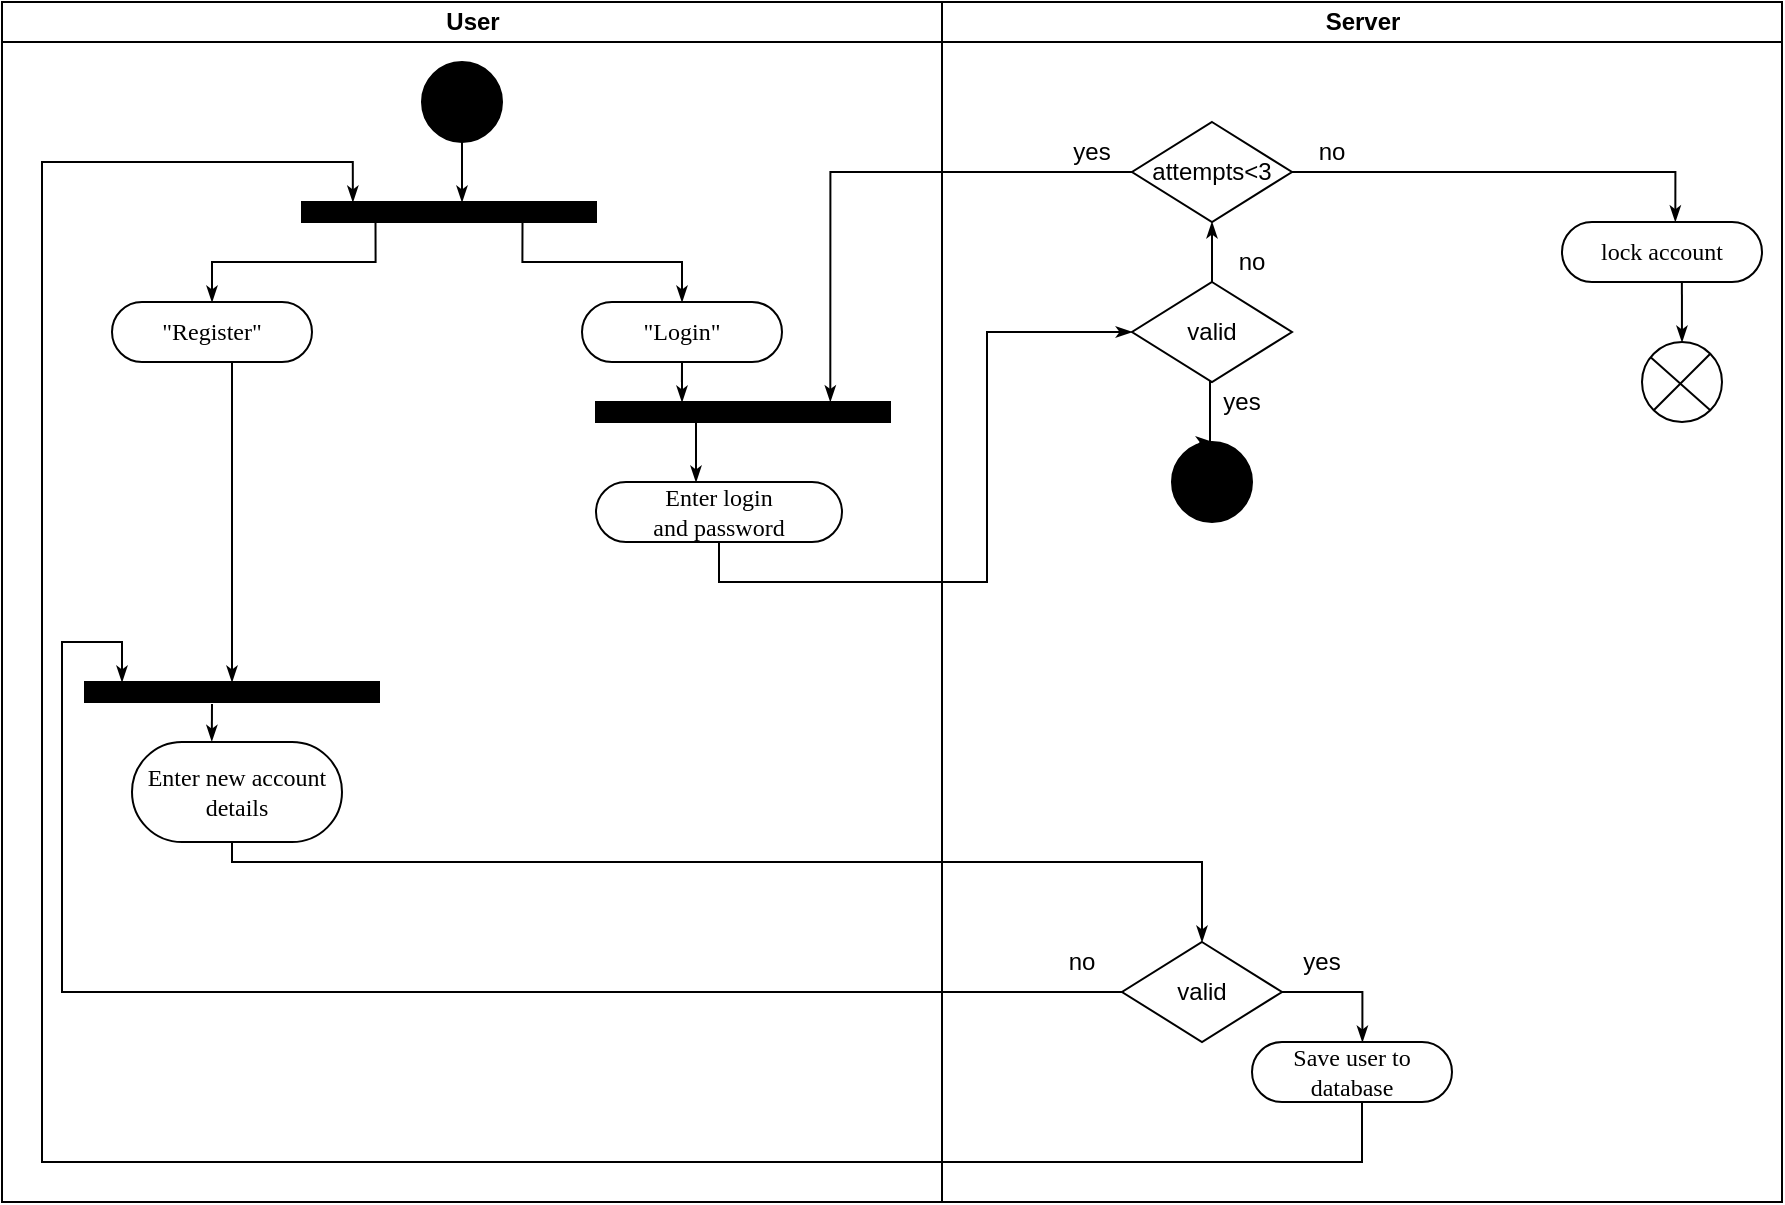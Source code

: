 <mxfile version="10.7.5" type="device"><diagram id="UcvaIlk8A__MW5RaQfrQ" name="Page-1"><mxGraphModel dx="1140" dy="751" grid="1" gridSize="10" guides="1" tooltips="1" connect="1" arrows="1" fold="1" page="1" pageScale="1" pageWidth="1654" pageHeight="1169" math="0" shadow="0"><root><mxCell id="0"/><mxCell id="1" parent="0"/><mxCell id="KOydyeV2GAgsUiJi9Z3X-1" value="User" style="swimlane;html=1;startSize=20;" parent="1" vertex="1"><mxGeometry x="40" y="40" width="470" height="600" as="geometry"/></mxCell><mxCell id="KOydyeV2GAgsUiJi9Z3X-2" style="edgeStyle=orthogonalEdgeStyle;rounded=0;html=1;labelBackgroundColor=none;startArrow=none;startFill=0;startSize=5;endArrow=classicThin;endFill=1;endSize=5;jettySize=auto;orthogonalLoop=1;strokeColor=#000000;strokeWidth=1;fontFamily=Verdana;fontSize=12;fontColor=#000000;" parent="KOydyeV2GAgsUiJi9Z3X-1" source="KOydyeV2GAgsUiJi9Z3X-3" edge="1"><mxGeometry relative="1" as="geometry"><mxPoint x="230" y="100" as="targetPoint"/></mxGeometry></mxCell><mxCell id="KOydyeV2GAgsUiJi9Z3X-3" value="" style="ellipse;whiteSpace=wrap;html=1;rounded=0;shadow=0;comic=0;labelBackgroundColor=none;strokeColor=#000000;strokeWidth=1;fillColor=#000000;fontFamily=Verdana;fontSize=12;fontColor=#000000;align=center;" parent="KOydyeV2GAgsUiJi9Z3X-1" vertex="1"><mxGeometry x="210" y="30" width="40" height="40" as="geometry"/></mxCell><mxCell id="KOydyeV2GAgsUiJi9Z3X-4" value="" style="whiteSpace=wrap;html=1;rounded=0;shadow=0;comic=0;labelBackgroundColor=none;strokeColor=#000000;strokeWidth=1;fillColor=#000000;fontFamily=Verdana;fontSize=12;fontColor=#000000;align=center;rotation=0;" parent="KOydyeV2GAgsUiJi9Z3X-1" vertex="1"><mxGeometry x="150" y="100" width="147" height="10" as="geometry"/></mxCell><mxCell id="KOydyeV2GAgsUiJi9Z3X-5" style="edgeStyle=orthogonalEdgeStyle;rounded=0;html=1;exitX=0.75;exitY=1;labelBackgroundColor=none;startArrow=none;startFill=0;startSize=5;endArrow=classicThin;endFill=1;endSize=5;jettySize=auto;orthogonalLoop=1;strokeColor=#000000;strokeWidth=1;fontFamily=Verdana;fontSize=12;fontColor=#000000;entryX=0.5;entryY=0;entryDx=0;entryDy=0;" parent="KOydyeV2GAgsUiJi9Z3X-1" source="KOydyeV2GAgsUiJi9Z3X-4" target="KOydyeV2GAgsUiJi9Z3X-6" edge="1"><mxGeometry relative="1" as="geometry"><Array as="points"><mxPoint x="260" y="130"/><mxPoint x="340" y="130"/></Array><mxPoint x="340" y="140" as="targetPoint"/></mxGeometry></mxCell><mxCell id="KOydyeV2GAgsUiJi9Z3X-6" value="&quot;Login&quot;" style="rounded=1;whiteSpace=wrap;html=1;shadow=0;comic=0;labelBackgroundColor=none;strokeColor=#000000;strokeWidth=1;fillColor=#ffffff;fontFamily=Verdana;fontSize=12;fontColor=#000000;align=center;arcSize=50;" parent="KOydyeV2GAgsUiJi9Z3X-1" vertex="1"><mxGeometry x="290" y="150" width="100" height="30" as="geometry"/></mxCell><mxCell id="KOydyeV2GAgsUiJi9Z3X-7" value="&quot;Register&quot;" style="rounded=1;whiteSpace=wrap;html=1;shadow=0;comic=0;labelBackgroundColor=none;strokeColor=#000000;strokeWidth=1;fillColor=#ffffff;fontFamily=Verdana;fontSize=12;fontColor=#000000;align=center;arcSize=50;" parent="KOydyeV2GAgsUiJi9Z3X-1" vertex="1"><mxGeometry x="55" y="150" width="100" height="30" as="geometry"/></mxCell><mxCell id="KOydyeV2GAgsUiJi9Z3X-8" style="edgeStyle=orthogonalEdgeStyle;rounded=0;html=1;exitX=0.25;exitY=1;entryX=0.5;entryY=0;labelBackgroundColor=none;startArrow=none;startFill=0;startSize=5;endArrow=classicThin;endFill=1;endSize=5;jettySize=auto;orthogonalLoop=1;strokeColor=#000000;strokeWidth=1;fontFamily=Verdana;fontSize=12;fontColor=#000000;" parent="KOydyeV2GAgsUiJi9Z3X-1" source="KOydyeV2GAgsUiJi9Z3X-4" target="KOydyeV2GAgsUiJi9Z3X-7" edge="1"><mxGeometry relative="1" as="geometry"><Array as="points"><mxPoint x="187" y="130"/><mxPoint x="105" y="130"/></Array></mxGeometry></mxCell><mxCell id="KOydyeV2GAgsUiJi9Z3X-9" value="&lt;div&gt;Enter login&lt;/div&gt;&lt;div&gt;and password&lt;br&gt;&lt;/div&gt;" style="rounded=1;whiteSpace=wrap;html=1;shadow=0;comic=0;labelBackgroundColor=none;strokeColor=#000000;strokeWidth=1;fillColor=#ffffff;fontFamily=Verdana;fontSize=12;fontColor=#000000;align=center;arcSize=50;" parent="KOydyeV2GAgsUiJi9Z3X-1" vertex="1"><mxGeometry x="297" y="240" width="123" height="30" as="geometry"/></mxCell><mxCell id="KOydyeV2GAgsUiJi9Z3X-10" style="edgeStyle=orthogonalEdgeStyle;rounded=0;html=1;labelBackgroundColor=none;startArrow=none;startFill=0;startSize=5;endArrow=classicThin;endFill=1;endSize=5;jettySize=auto;orthogonalLoop=1;strokeColor=#000000;strokeWidth=1;fontFamily=Verdana;fontSize=12;fontColor=#000000;" parent="KOydyeV2GAgsUiJi9Z3X-1" edge="1"><mxGeometry relative="1" as="geometry"><mxPoint x="347" y="240" as="targetPoint"/><mxPoint x="347" y="220" as="sourcePoint"/><Array as="points"><mxPoint x="347" y="210"/><mxPoint x="347" y="210"/></Array></mxGeometry></mxCell><mxCell id="KOydyeV2GAgsUiJi9Z3X-11" value="" style="whiteSpace=wrap;html=1;rounded=0;shadow=0;comic=0;labelBackgroundColor=none;strokeColor=#000000;strokeWidth=1;fillColor=#000000;fontFamily=Verdana;fontSize=12;fontColor=#000000;align=center;rotation=0;" parent="KOydyeV2GAgsUiJi9Z3X-1" vertex="1"><mxGeometry x="297" y="200" width="147" height="10" as="geometry"/></mxCell><mxCell id="KOydyeV2GAgsUiJi9Z3X-12" style="edgeStyle=orthogonalEdgeStyle;rounded=0;html=1;labelBackgroundColor=none;startArrow=none;startFill=0;startSize=5;endArrow=classicThin;endFill=1;endSize=5;jettySize=auto;orthogonalLoop=1;strokeColor=#000000;strokeWidth=1;fontFamily=Verdana;fontSize=12;fontColor=#000000;" parent="KOydyeV2GAgsUiJi9Z3X-1" edge="1"><mxGeometry relative="1" as="geometry"><mxPoint x="340" y="200" as="targetPoint"/><mxPoint x="339.961" y="190.019" as="sourcePoint"/><Array as="points"><mxPoint x="340" y="180"/><mxPoint x="340" y="180"/></Array></mxGeometry></mxCell><mxCell id="KOydyeV2GAgsUiJi9Z3X-13" value="Enter new account details" style="rounded=1;whiteSpace=wrap;html=1;shadow=0;comic=0;labelBackgroundColor=none;strokeColor=#000000;strokeWidth=1;fillColor=#ffffff;fontFamily=Verdana;fontSize=12;fontColor=#000000;align=center;arcSize=50;" parent="KOydyeV2GAgsUiJi9Z3X-1" vertex="1"><mxGeometry x="65" y="370" width="105" height="50" as="geometry"/></mxCell><mxCell id="KOydyeV2GAgsUiJi9Z3X-14" value="" style="whiteSpace=wrap;html=1;rounded=0;shadow=0;comic=0;labelBackgroundColor=none;strokeColor=#000000;strokeWidth=1;fillColor=#000000;fontFamily=Verdana;fontSize=12;fontColor=#000000;align=center;rotation=0;" parent="KOydyeV2GAgsUiJi9Z3X-1" vertex="1"><mxGeometry x="41.5" y="340" width="147" height="10" as="geometry"/></mxCell><mxCell id="KOydyeV2GAgsUiJi9Z3X-15" style="edgeStyle=orthogonalEdgeStyle;rounded=0;html=1;labelBackgroundColor=none;startArrow=none;startFill=0;startSize=5;endArrow=classicThin;endFill=1;endSize=5;jettySize=auto;orthogonalLoop=1;strokeColor=#000000;strokeWidth=1;fontFamily=Verdana;fontSize=12;fontColor=#000000;exitX=0.233;exitY=1;exitDx=0;exitDy=0;exitPerimeter=0;" parent="KOydyeV2GAgsUiJi9Z3X-1" source="KOydyeV2GAgsUiJi9Z3X-7" edge="1"><mxGeometry relative="1" as="geometry"><mxPoint x="78" y="185" as="sourcePoint"/><mxPoint x="115" y="340" as="targetPoint"/><Array as="points"><mxPoint x="115" y="180"/><mxPoint x="115" y="340"/></Array></mxGeometry></mxCell><mxCell id="KOydyeV2GAgsUiJi9Z3X-16" style="edgeStyle=orthogonalEdgeStyle;rounded=0;html=1;exitX=0;exitY=0.5;labelBackgroundColor=none;startArrow=none;startFill=0;startSize=5;endArrow=classicThin;endFill=1;endSize=5;jettySize=auto;orthogonalLoop=1;strokeColor=#000000;strokeWidth=1;fontFamily=Verdana;fontSize=12;fontColor=#000000;exitDx=0;exitDy=0;" parent="KOydyeV2GAgsUiJi9Z3X-1" source="KOydyeV2GAgsUiJi9Z3X-26" edge="1"><mxGeometry relative="1" as="geometry"><Array as="points"><mxPoint x="30" y="495"/><mxPoint x="30" y="320"/><mxPoint x="60" y="320"/></Array><mxPoint x="411.5" y="470" as="sourcePoint"/><mxPoint x="60" y="340" as="targetPoint"/></mxGeometry></mxCell><mxCell id="KOydyeV2GAgsUiJi9Z3X-17" style="edgeStyle=orthogonalEdgeStyle;rounded=0;html=1;labelBackgroundColor=none;startArrow=none;startFill=0;startSize=5;endArrow=classicThin;endFill=1;endSize=5;jettySize=auto;orthogonalLoop=1;strokeColor=#000000;strokeWidth=1;fontFamily=Verdana;fontSize=12;fontColor=#000000;entryX=0.38;entryY=-0.008;entryDx=0;entryDy=0;entryPerimeter=0;" parent="KOydyeV2GAgsUiJi9Z3X-1" target="KOydyeV2GAgsUiJi9Z3X-13" edge="1"><mxGeometry relative="1" as="geometry"><mxPoint x="105" y="351" as="sourcePoint"/><mxPoint x="125" y="349.833" as="targetPoint"/><Array as="points"/></mxGeometry></mxCell><mxCell id="KOydyeV2GAgsUiJi9Z3X-18" value="Server" style="swimlane;html=1;startSize=20;" parent="1" vertex="1"><mxGeometry x="510" y="40" width="420" height="600" as="geometry"/></mxCell><mxCell id="KOydyeV2GAgsUiJi9Z3X-19" value="valid" style="rhombus;whiteSpace=wrap;html=1;" parent="KOydyeV2GAgsUiJi9Z3X-18" vertex="1"><mxGeometry x="95" y="140" width="80" height="50" as="geometry"/></mxCell><mxCell id="KOydyeV2GAgsUiJi9Z3X-20" value="attempts&amp;lt;3" style="rhombus;whiteSpace=wrap;html=1;" parent="KOydyeV2GAgsUiJi9Z3X-18" vertex="1"><mxGeometry x="95" y="60" width="80" height="50" as="geometry"/></mxCell><mxCell id="KOydyeV2GAgsUiJi9Z3X-21" value="lock account" style="rounded=1;whiteSpace=wrap;html=1;shadow=0;comic=0;labelBackgroundColor=none;strokeColor=#000000;strokeWidth=1;fillColor=#ffffff;fontFamily=Verdana;fontSize=12;fontColor=#000000;align=center;arcSize=50;" parent="KOydyeV2GAgsUiJi9Z3X-18" vertex="1"><mxGeometry x="310" y="110" width="100" height="30" as="geometry"/></mxCell><mxCell id="KOydyeV2GAgsUiJi9Z3X-22" style="edgeStyle=orthogonalEdgeStyle;rounded=0;html=1;entryX=0.25;entryY=0;labelBackgroundColor=none;startArrow=none;startFill=0;startSize=5;endArrow=classicThin;endFill=1;endSize=5;jettySize=auto;orthogonalLoop=1;strokeColor=#000000;strokeWidth=1;fontFamily=Verdana;fontSize=12;fontColor=#000000;exitX=1;exitY=0.5;exitDx=0;exitDy=0;" parent="KOydyeV2GAgsUiJi9Z3X-18" source="KOydyeV2GAgsUiJi9Z3X-20" edge="1"><mxGeometry relative="1" as="geometry"><mxPoint x="320" y="79.857" as="sourcePoint"/><mxPoint x="366.667" y="109.833" as="targetPoint"/><Array as="points"><mxPoint x="367" y="85"/></Array></mxGeometry></mxCell><mxCell id="KOydyeV2GAgsUiJi9Z3X-23" style="edgeStyle=orthogonalEdgeStyle;rounded=0;html=1;labelBackgroundColor=none;startArrow=none;startFill=0;startSize=5;endArrow=classicThin;endFill=1;endSize=5;jettySize=auto;orthogonalLoop=1;strokeColor=#000000;strokeWidth=1;fontFamily=Verdana;fontSize=12;fontColor=#000000;exitX=0.5;exitY=0;exitDx=0;exitDy=0;entryX=0.5;entryY=1;entryDx=0;entryDy=0;" parent="KOydyeV2GAgsUiJi9Z3X-18" source="KOydyeV2GAgsUiJi9Z3X-19" target="KOydyeV2GAgsUiJi9Z3X-20" edge="1"><mxGeometry relative="1" as="geometry"><mxPoint x="190" y="94.833" as="sourcePoint"/><mxPoint x="200" y="165" as="targetPoint"/><Array as="points"><mxPoint x="135" y="110"/></Array></mxGeometry></mxCell><mxCell id="KOydyeV2GAgsUiJi9Z3X-24" value="" style="ellipse;whiteSpace=wrap;html=1;rounded=0;shadow=0;comic=0;labelBackgroundColor=none;strokeColor=#000000;strokeWidth=1;fillColor=#000000;fontFamily=Verdana;fontSize=12;fontColor=#000000;align=center;" parent="KOydyeV2GAgsUiJi9Z3X-18" vertex="1"><mxGeometry x="115" y="220" width="40" height="40" as="geometry"/></mxCell><mxCell id="KOydyeV2GAgsUiJi9Z3X-25" style="edgeStyle=orthogonalEdgeStyle;rounded=0;html=1;labelBackgroundColor=none;startArrow=none;startFill=0;startSize=5;endArrow=classicThin;endFill=1;endSize=5;jettySize=auto;orthogonalLoop=1;strokeColor=#000000;strokeWidth=1;fontFamily=Verdana;fontSize=12;fontColor=#000000;exitX=0.5;exitY=1;exitDx=0;exitDy=0;entryX=0.5;entryY=0;entryDx=0;entryDy=0;" parent="KOydyeV2GAgsUiJi9Z3X-18" source="KOydyeV2GAgsUiJi9Z3X-19" target="KOydyeV2GAgsUiJi9Z3X-24" edge="1"><mxGeometry relative="1" as="geometry"><mxPoint x="145" y="150.143" as="sourcePoint"/><mxPoint x="145" y="119.857" as="targetPoint"/><Array as="points"><mxPoint x="134" y="190"/></Array></mxGeometry></mxCell><mxCell id="KOydyeV2GAgsUiJi9Z3X-26" value="valid" style="rhombus;whiteSpace=wrap;html=1;" parent="KOydyeV2GAgsUiJi9Z3X-18" vertex="1"><mxGeometry x="90" y="470" width="80" height="50" as="geometry"/></mxCell><mxCell id="KOydyeV2GAgsUiJi9Z3X-27" value="" style="ellipse;whiteSpace=wrap;html=1;rounded=0;shadow=0;comic=0;labelBackgroundColor=none;strokeColor=#000000;strokeWidth=1;fillColor=#ffffff;fontFamily=Verdana;fontSize=12;fontColor=#000000;align=center;" parent="KOydyeV2GAgsUiJi9Z3X-18" vertex="1"><mxGeometry x="350" y="170" width="40" height="40" as="geometry"/></mxCell><mxCell id="KOydyeV2GAgsUiJi9Z3X-28" style="edgeStyle=orthogonalEdgeStyle;rounded=0;html=1;labelBackgroundColor=none;startArrow=none;startFill=0;startSize=5;endArrow=classicThin;endFill=1;endSize=5;jettySize=auto;orthogonalLoop=1;strokeColor=#000000;strokeWidth=1;fontFamily=Verdana;fontSize=12;fontColor=#000000;exitX=0.5;exitY=1;exitDx=0;exitDy=0;entryX=0.5;entryY=0;entryDx=0;entryDy=0;" parent="KOydyeV2GAgsUiJi9Z3X-18" target="KOydyeV2GAgsUiJi9Z3X-27" edge="1"><mxGeometry relative="1" as="geometry"><mxPoint x="369.944" y="139.889" as="sourcePoint"/><mxPoint x="-130" y="29.857" as="targetPoint"/><Array as="points"><mxPoint x="369" y="140"/></Array></mxGeometry></mxCell><mxCell id="KOydyeV2GAgsUiJi9Z3X-29" value="" style="endArrow=none;html=1;entryX=1;entryY=0;entryDx=0;entryDy=0;exitX=0;exitY=1;exitDx=0;exitDy=0;" parent="KOydyeV2GAgsUiJi9Z3X-18" source="KOydyeV2GAgsUiJi9Z3X-27" target="KOydyeV2GAgsUiJi9Z3X-27" edge="1"><mxGeometry width="50" height="50" relative="1" as="geometry"><mxPoint x="335" y="395" as="sourcePoint"/><mxPoint x="385" y="345" as="targetPoint"/></mxGeometry></mxCell><mxCell id="KOydyeV2GAgsUiJi9Z3X-30" value="" style="endArrow=none;html=1;exitX=0.108;exitY=0.191;exitDx=0;exitDy=0;exitPerimeter=0;entryX=1;entryY=1;entryDx=0;entryDy=0;" parent="KOydyeV2GAgsUiJi9Z3X-18" source="KOydyeV2GAgsUiJi9Z3X-27" target="KOydyeV2GAgsUiJi9Z3X-27" edge="1"><mxGeometry width="50" height="50" relative="1" as="geometry"><mxPoint x="366.048" y="213.905" as="sourcePoint"/><mxPoint x="380" y="200" as="targetPoint"/></mxGeometry></mxCell><mxCell id="KOydyeV2GAgsUiJi9Z3X-35" value="yes" style="text;html=1;strokeColor=none;fillColor=none;align=center;verticalAlign=middle;whiteSpace=wrap;rounded=0;" parent="KOydyeV2GAgsUiJi9Z3X-18" vertex="1"><mxGeometry x="130" y="190" width="40" height="20" as="geometry"/></mxCell><mxCell id="KOydyeV2GAgsUiJi9Z3X-36" value="no" style="text;html=1;strokeColor=none;fillColor=none;align=center;verticalAlign=middle;whiteSpace=wrap;rounded=0;" parent="KOydyeV2GAgsUiJi9Z3X-18" vertex="1"><mxGeometry x="135" y="120" width="40" height="20" as="geometry"/></mxCell><mxCell id="KOydyeV2GAgsUiJi9Z3X-38" value="yes" style="text;html=1;strokeColor=none;fillColor=none;align=center;verticalAlign=middle;whiteSpace=wrap;rounded=0;" parent="KOydyeV2GAgsUiJi9Z3X-18" vertex="1"><mxGeometry x="55" y="65" width="40" height="20" as="geometry"/></mxCell><mxCell id="KOydyeV2GAgsUiJi9Z3X-39" value="no" style="text;html=1;strokeColor=none;fillColor=none;align=center;verticalAlign=middle;whiteSpace=wrap;rounded=0;" parent="KOydyeV2GAgsUiJi9Z3X-18" vertex="1"><mxGeometry x="175" y="65" width="40" height="20" as="geometry"/></mxCell><mxCell id="3CB_b70rN62YjuKt2WFf-1" value="no" style="text;html=1;strokeColor=none;fillColor=none;align=center;verticalAlign=middle;whiteSpace=wrap;rounded=0;" vertex="1" parent="KOydyeV2GAgsUiJi9Z3X-18"><mxGeometry x="50" y="470" width="40" height="20" as="geometry"/></mxCell><mxCell id="3CB_b70rN62YjuKt2WFf-2" value="yes" style="text;html=1;strokeColor=none;fillColor=none;align=center;verticalAlign=middle;whiteSpace=wrap;rounded=0;" vertex="1" parent="KOydyeV2GAgsUiJi9Z3X-18"><mxGeometry x="170" y="470" width="40" height="20" as="geometry"/></mxCell><mxCell id="3CB_b70rN62YjuKt2WFf-3" value="Save user to database" style="rounded=1;whiteSpace=wrap;html=1;shadow=0;comic=0;labelBackgroundColor=none;strokeColor=#000000;strokeWidth=1;fillColor=#ffffff;fontFamily=Verdana;fontSize=12;fontColor=#000000;align=center;arcSize=50;" vertex="1" parent="KOydyeV2GAgsUiJi9Z3X-18"><mxGeometry x="155" y="520" width="100" height="30" as="geometry"/></mxCell><mxCell id="3CB_b70rN62YjuKt2WFf-4" style="edgeStyle=orthogonalEdgeStyle;rounded=0;html=1;labelBackgroundColor=none;startArrow=none;startFill=0;startSize=5;endArrow=classicThin;endFill=1;endSize=5;jettySize=auto;orthogonalLoop=1;strokeColor=#000000;strokeWidth=1;fontFamily=Verdana;fontSize=12;fontColor=#000000;exitX=1;exitY=0.5;exitDx=0;exitDy=0;entryX=0.552;entryY=0;entryDx=0;entryDy=0;entryPerimeter=0;" edge="1" parent="KOydyeV2GAgsUiJi9Z3X-18" source="KOydyeV2GAgsUiJi9Z3X-26" target="3CB_b70rN62YjuKt2WFf-3"><mxGeometry relative="1" as="geometry"><mxPoint x="149.534" y="394.759" as="sourcePoint"/><mxPoint x="210" y="420" as="targetPoint"/><Array as="points"><mxPoint x="210" y="495"/></Array></mxGeometry></mxCell><mxCell id="KOydyeV2GAgsUiJi9Z3X-31" style="edgeStyle=orthogonalEdgeStyle;rounded=0;html=1;entryX=0.797;entryY=-0.017;labelBackgroundColor=none;startArrow=none;startFill=0;startSize=5;endArrow=classicThin;endFill=1;endSize=5;jettySize=auto;orthogonalLoop=1;strokeColor=#000000;strokeWidth=1;fontFamily=Verdana;fontSize=12;fontColor=#000000;entryDx=0;entryDy=0;entryPerimeter=0;exitX=0;exitY=0.5;exitDx=0;exitDy=0;" parent="1" source="KOydyeV2GAgsUiJi9Z3X-20" target="KOydyeV2GAgsUiJi9Z3X-11" edge="1"><mxGeometry relative="1" as="geometry"><mxPoint x="548.5" y="269.857" as="sourcePoint"/><mxPoint x="595.167" y="299.833" as="targetPoint"/></mxGeometry></mxCell><mxCell id="KOydyeV2GAgsUiJi9Z3X-32" style="edgeStyle=orthogonalEdgeStyle;rounded=0;html=1;entryX=0;entryY=0.5;labelBackgroundColor=none;startArrow=none;startFill=0;startSize=5;endArrow=classicThin;endFill=1;endSize=5;jettySize=auto;orthogonalLoop=1;strokeColor=#000000;strokeWidth=1;fontFamily=Verdana;fontSize=12;fontColor=#000000;exitX=0.5;exitY=1;exitDx=0;exitDy=0;entryDx=0;entryDy=0;" parent="1" source="KOydyeV2GAgsUiJi9Z3X-9" target="KOydyeV2GAgsUiJi9Z3X-19" edge="1"><mxGeometry relative="1" as="geometry"><mxPoint x="364" y="379.857" as="sourcePoint"/><mxPoint x="410.667" y="409.833" as="targetPoint"/></mxGeometry></mxCell><mxCell id="KOydyeV2GAgsUiJi9Z3X-33" style="edgeStyle=orthogonalEdgeStyle;rounded=0;html=1;entryX=0.5;entryY=0;labelBackgroundColor=none;startArrow=none;startFill=0;startSize=5;endArrow=classicThin;endFill=1;endSize=5;jettySize=auto;orthogonalLoop=1;strokeColor=#000000;strokeWidth=1;fontFamily=Verdana;fontSize=12;fontColor=#000000;exitX=0.5;exitY=1;exitDx=0;exitDy=0;entryDx=0;entryDy=0;" parent="1" source="KOydyeV2GAgsUiJi9Z3X-13" target="KOydyeV2GAgsUiJi9Z3X-26" edge="1"><mxGeometry relative="1" as="geometry"><mxPoint x="396.667" y="319.833" as="sourcePoint"/><mxPoint x="615" y="214.833" as="targetPoint"/><Array as="points"><mxPoint x="155" y="470"/><mxPoint x="640" y="470"/></Array></mxGeometry></mxCell><mxCell id="KOydyeV2GAgsUiJi9Z3X-34" style="edgeStyle=orthogonalEdgeStyle;rounded=0;html=1;entryX=0.173;entryY=0;labelBackgroundColor=none;startArrow=none;startFill=0;startSize=5;endArrow=classicThin;endFill=1;endSize=5;jettySize=auto;orthogonalLoop=1;strokeColor=#000000;strokeWidth=1;fontFamily=Verdana;fontSize=12;fontColor=#000000;entryDx=0;entryDy=0;entryPerimeter=0;exitX=0.35;exitY=1;exitDx=0;exitDy=0;exitPerimeter=0;" parent="1" source="3CB_b70rN62YjuKt2WFf-3" target="KOydyeV2GAgsUiJi9Z3X-4" edge="1"><mxGeometry relative="1" as="geometry"><mxPoint x="700" y="600" as="sourcePoint"/><mxPoint x="464.294" y="249.529" as="targetPoint"/><Array as="points"><mxPoint x="720" y="590"/><mxPoint x="720" y="620"/><mxPoint x="60" y="620"/><mxPoint x="60" y="120"/><mxPoint x="215" y="120"/></Array></mxGeometry></mxCell></root></mxGraphModel></diagram></mxfile>